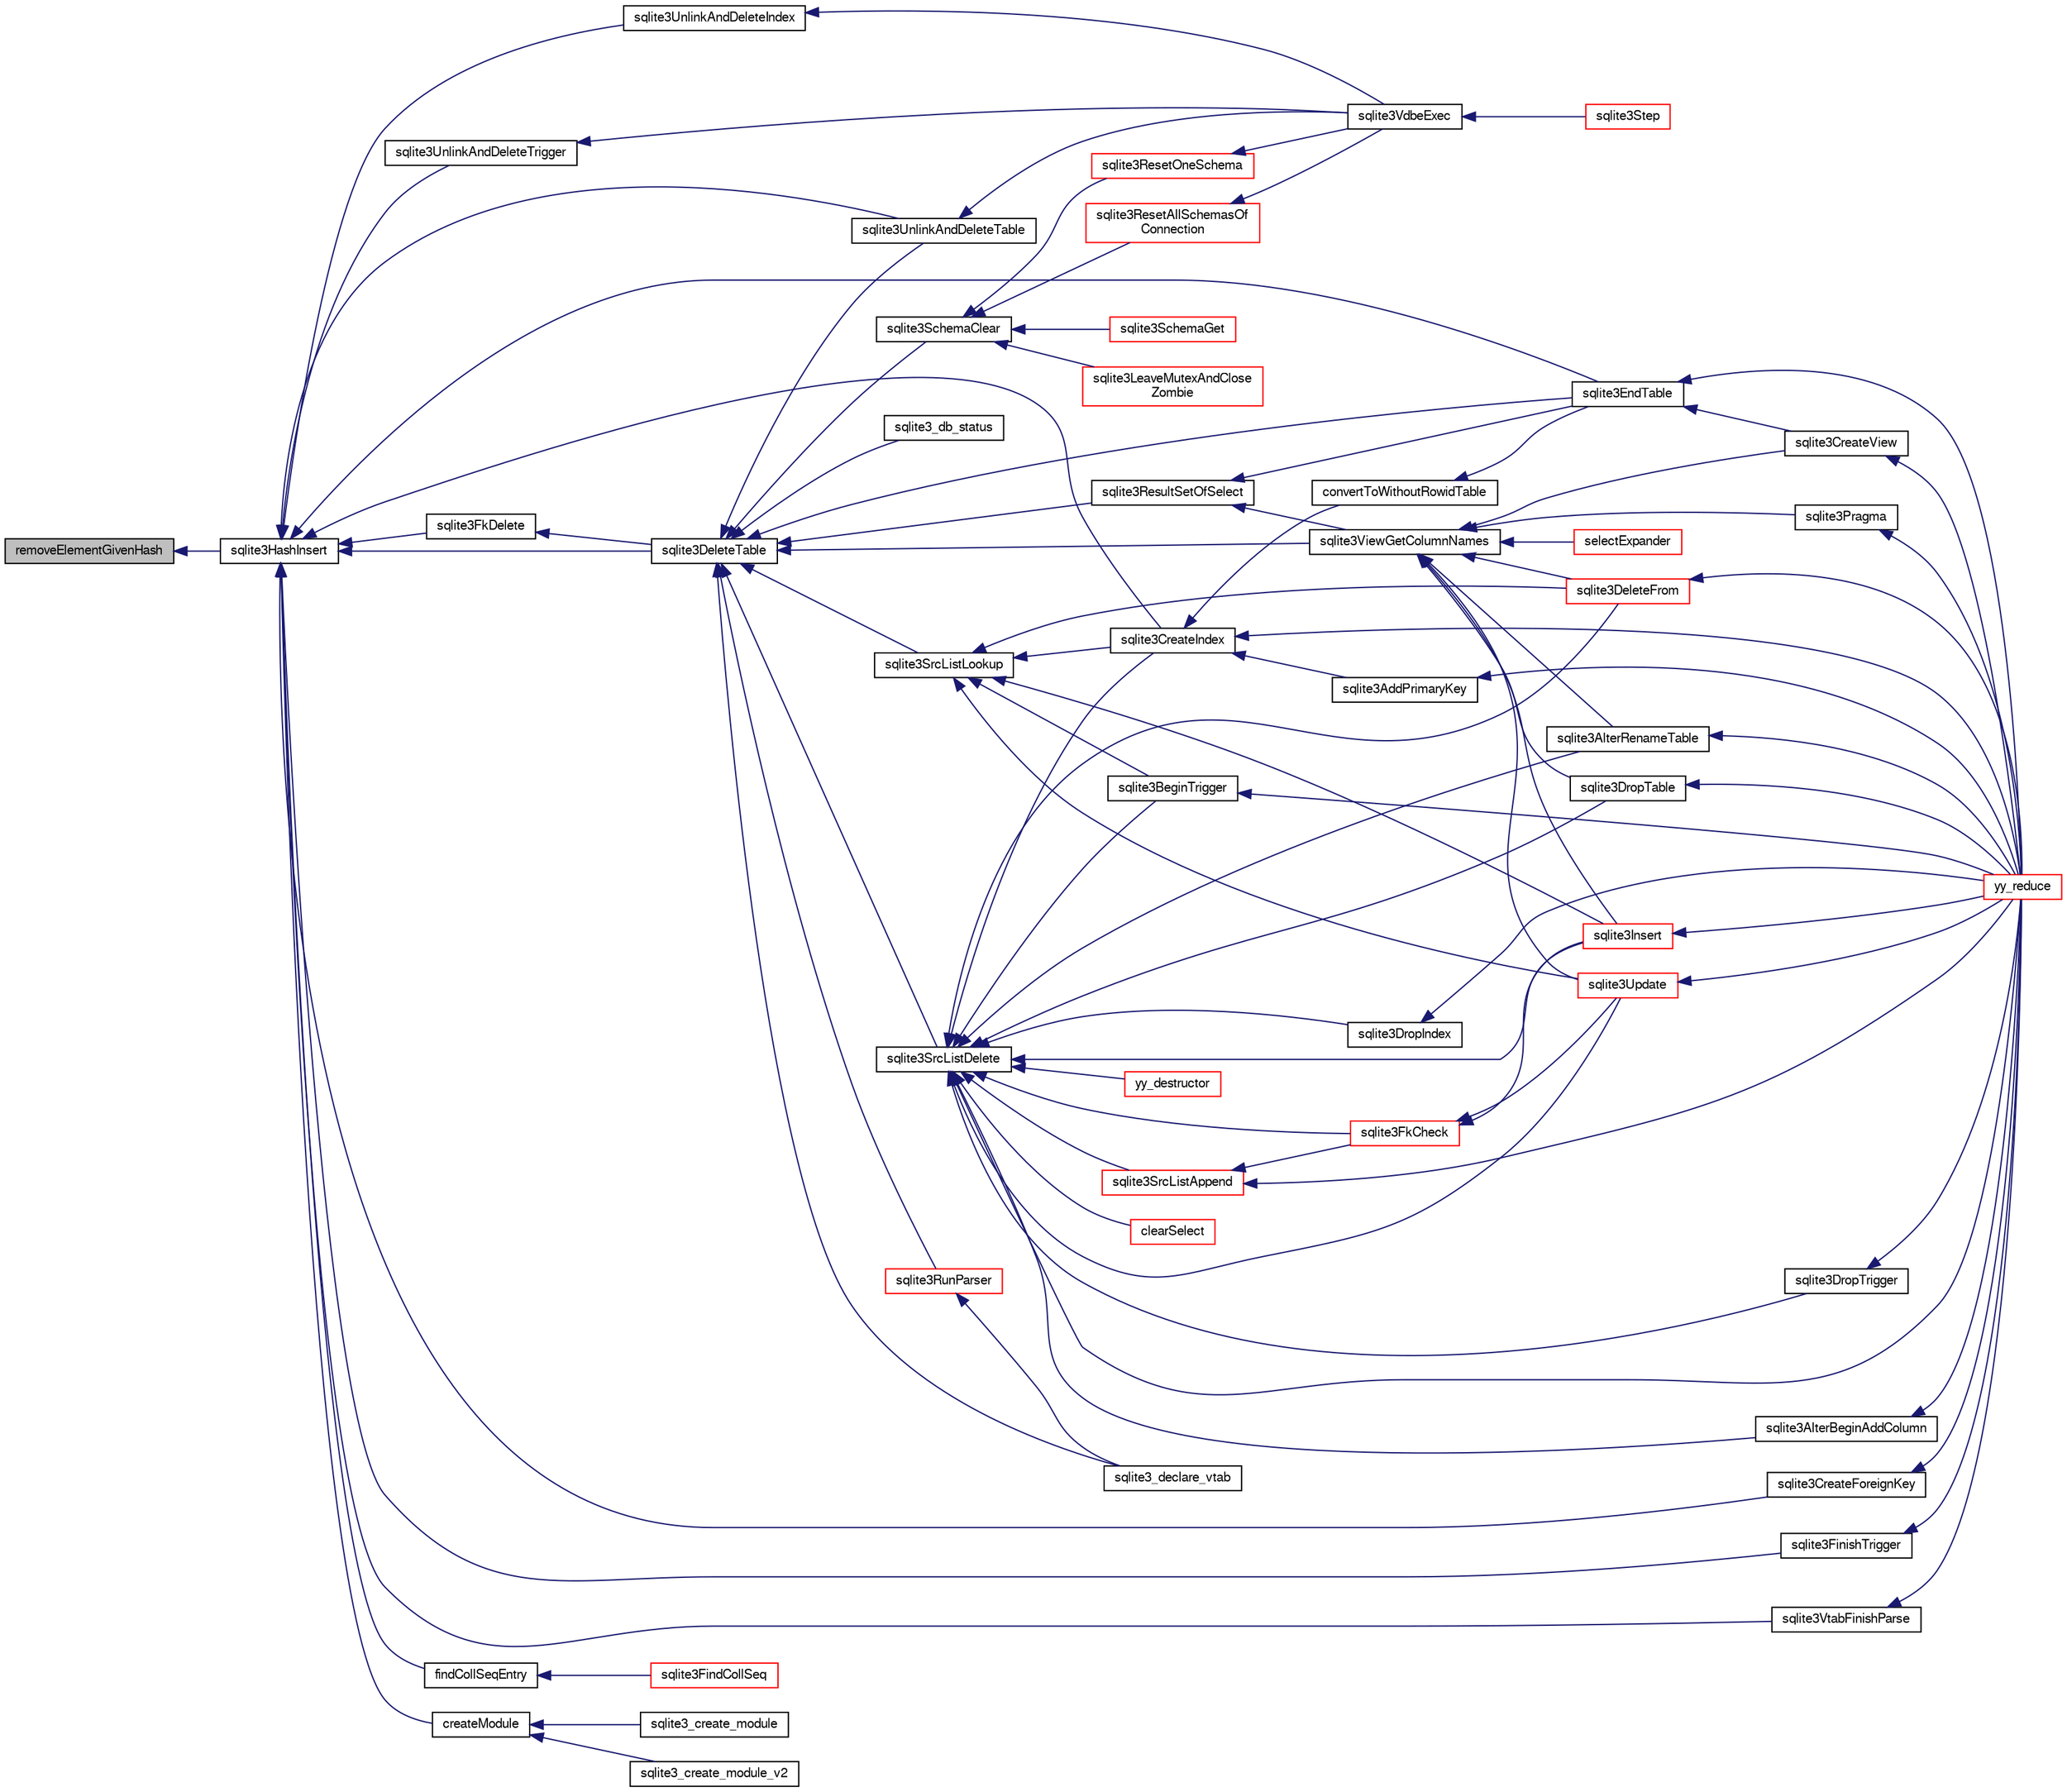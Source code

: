 digraph "removeElementGivenHash"
{
  edge [fontname="FreeSans",fontsize="10",labelfontname="FreeSans",labelfontsize="10"];
  node [fontname="FreeSans",fontsize="10",shape=record];
  rankdir="LR";
  Node262730 [label="removeElementGivenHash",height=0.2,width=0.4,color="black", fillcolor="grey75", style="filled", fontcolor="black"];
  Node262730 -> Node262731 [dir="back",color="midnightblue",fontsize="10",style="solid",fontname="FreeSans"];
  Node262731 [label="sqlite3HashInsert",height=0.2,width=0.4,color="black", fillcolor="white", style="filled",URL="$sqlite3_8c.html#aebbc6c13b3c139d5f3463938f441da3d"];
  Node262731 -> Node262732 [dir="back",color="midnightblue",fontsize="10",style="solid",fontname="FreeSans"];
  Node262732 [label="sqlite3UnlinkAndDeleteIndex",height=0.2,width=0.4,color="black", fillcolor="white", style="filled",URL="$sqlite3_8c.html#a889f2dcb438c56db37a6d61e9f25e244"];
  Node262732 -> Node262733 [dir="back",color="midnightblue",fontsize="10",style="solid",fontname="FreeSans"];
  Node262733 [label="sqlite3VdbeExec",height=0.2,width=0.4,color="black", fillcolor="white", style="filled",URL="$sqlite3_8c.html#a8ce40a614bdc56719c4d642b1e4dfb21"];
  Node262733 -> Node262734 [dir="back",color="midnightblue",fontsize="10",style="solid",fontname="FreeSans"];
  Node262734 [label="sqlite3Step",height=0.2,width=0.4,color="red", fillcolor="white", style="filled",URL="$sqlite3_8c.html#a3f2872e873e2758a4beedad1d5113554"];
  Node262731 -> Node262861 [dir="back",color="midnightblue",fontsize="10",style="solid",fontname="FreeSans"];
  Node262861 [label="sqlite3DeleteTable",height=0.2,width=0.4,color="black", fillcolor="white", style="filled",URL="$sqlite3_8c.html#a7fd3d507375a381a3807f92735318973"];
  Node262861 -> Node262862 [dir="back",color="midnightblue",fontsize="10",style="solid",fontname="FreeSans"];
  Node262862 [label="sqlite3_db_status",height=0.2,width=0.4,color="black", fillcolor="white", style="filled",URL="$sqlite3_8h.html#ab64e8333313ee2e44116842711818940"];
  Node262861 -> Node262863 [dir="back",color="midnightblue",fontsize="10",style="solid",fontname="FreeSans"];
  Node262863 [label="sqlite3UnlinkAndDeleteTable",height=0.2,width=0.4,color="black", fillcolor="white", style="filled",URL="$sqlite3_8c.html#a9733677716a49de464f86fff164e9a1b"];
  Node262863 -> Node262733 [dir="back",color="midnightblue",fontsize="10",style="solid",fontname="FreeSans"];
  Node262861 -> Node262775 [dir="back",color="midnightblue",fontsize="10",style="solid",fontname="FreeSans"];
  Node262775 [label="sqlite3EndTable",height=0.2,width=0.4,color="black", fillcolor="white", style="filled",URL="$sqlite3_8c.html#a7b5f2c66c0f0b6f819d970ca389768b0"];
  Node262775 -> Node262776 [dir="back",color="midnightblue",fontsize="10",style="solid",fontname="FreeSans"];
  Node262776 [label="sqlite3CreateView",height=0.2,width=0.4,color="black", fillcolor="white", style="filled",URL="$sqlite3_8c.html#a9d85cb00ff71dee5cd9a019503a6982e"];
  Node262776 -> Node262763 [dir="back",color="midnightblue",fontsize="10",style="solid",fontname="FreeSans"];
  Node262763 [label="yy_reduce",height=0.2,width=0.4,color="red", fillcolor="white", style="filled",URL="$sqlite3_8c.html#a7c419a9b25711c666a9a2449ef377f14"];
  Node262775 -> Node262763 [dir="back",color="midnightblue",fontsize="10",style="solid",fontname="FreeSans"];
  Node262861 -> Node262810 [dir="back",color="midnightblue",fontsize="10",style="solid",fontname="FreeSans"];
  Node262810 [label="sqlite3ViewGetColumnNames",height=0.2,width=0.4,color="black", fillcolor="white", style="filled",URL="$sqlite3_8c.html#aebc7cd8d9e2bd174ae0a60363d3f6ce8"];
  Node262810 -> Node262769 [dir="back",color="midnightblue",fontsize="10",style="solid",fontname="FreeSans"];
  Node262769 [label="sqlite3AlterRenameTable",height=0.2,width=0.4,color="black", fillcolor="white", style="filled",URL="$sqlite3_8c.html#aa5cfdb507ff74e559f2efb0318c96d2c"];
  Node262769 -> Node262763 [dir="back",color="midnightblue",fontsize="10",style="solid",fontname="FreeSans"];
  Node262810 -> Node262776 [dir="back",color="midnightblue",fontsize="10",style="solid",fontname="FreeSans"];
  Node262810 -> Node262771 [dir="back",color="midnightblue",fontsize="10",style="solid",fontname="FreeSans"];
  Node262771 [label="sqlite3DropTable",height=0.2,width=0.4,color="black", fillcolor="white", style="filled",URL="$sqlite3_8c.html#a5534f77364b5568783c0e50db3c9defb"];
  Node262771 -> Node262763 [dir="back",color="midnightblue",fontsize="10",style="solid",fontname="FreeSans"];
  Node262810 -> Node262778 [dir="back",color="midnightblue",fontsize="10",style="solid",fontname="FreeSans"];
  Node262778 [label="sqlite3DeleteFrom",height=0.2,width=0.4,color="red", fillcolor="white", style="filled",URL="$sqlite3_8c.html#ab9b4b45349188b49eabb23f94608a091"];
  Node262778 -> Node262763 [dir="back",color="midnightblue",fontsize="10",style="solid",fontname="FreeSans"];
  Node262810 -> Node262787 [dir="back",color="midnightblue",fontsize="10",style="solid",fontname="FreeSans"];
  Node262787 [label="sqlite3Insert",height=0.2,width=0.4,color="red", fillcolor="white", style="filled",URL="$sqlite3_8c.html#a5b17c9c2000bae6bdff8e6be48d7dc2b"];
  Node262787 -> Node262763 [dir="back",color="midnightblue",fontsize="10",style="solid",fontname="FreeSans"];
  Node262810 -> Node262811 [dir="back",color="midnightblue",fontsize="10",style="solid",fontname="FreeSans"];
  Node262811 [label="sqlite3Pragma",height=0.2,width=0.4,color="black", fillcolor="white", style="filled",URL="$sqlite3_8c.html#a111391370f58f8e6a6eca51fd34d62ed"];
  Node262811 -> Node262763 [dir="back",color="midnightblue",fontsize="10",style="solid",fontname="FreeSans"];
  Node262810 -> Node262794 [dir="back",color="midnightblue",fontsize="10",style="solid",fontname="FreeSans"];
  Node262794 [label="selectExpander",height=0.2,width=0.4,color="red", fillcolor="white", style="filled",URL="$sqlite3_8c.html#abee977318fbf74531340c6e41b0ca953"];
  Node262810 -> Node262788 [dir="back",color="midnightblue",fontsize="10",style="solid",fontname="FreeSans"];
  Node262788 [label="sqlite3Update",height=0.2,width=0.4,color="red", fillcolor="white", style="filled",URL="$sqlite3_8c.html#ac5aa67c46e8cc8174566fabe6809fafa"];
  Node262788 -> Node262763 [dir="back",color="midnightblue",fontsize="10",style="solid",fontname="FreeSans"];
  Node262861 -> Node262864 [dir="back",color="midnightblue",fontsize="10",style="solid",fontname="FreeSans"];
  Node262864 [label="sqlite3SrcListDelete",height=0.2,width=0.4,color="black", fillcolor="white", style="filled",URL="$sqlite3_8c.html#acc250a3e5e7fd8889a16a9f28e3e7312"];
  Node262864 -> Node262769 [dir="back",color="midnightblue",fontsize="10",style="solid",fontname="FreeSans"];
  Node262864 -> Node262770 [dir="back",color="midnightblue",fontsize="10",style="solid",fontname="FreeSans"];
  Node262770 [label="sqlite3AlterBeginAddColumn",height=0.2,width=0.4,color="black", fillcolor="white", style="filled",URL="$sqlite3_8c.html#a884f7bc342f8753d938ae1f1b9157d2d"];
  Node262770 -> Node262763 [dir="back",color="midnightblue",fontsize="10",style="solid",fontname="FreeSans"];
  Node262864 -> Node262771 [dir="back",color="midnightblue",fontsize="10",style="solid",fontname="FreeSans"];
  Node262864 -> Node262772 [dir="back",color="midnightblue",fontsize="10",style="solid",fontname="FreeSans"];
  Node262772 [label="sqlite3CreateIndex",height=0.2,width=0.4,color="black", fillcolor="white", style="filled",URL="$sqlite3_8c.html#a8dbe5e590ab6c58a8c45f34f7c81e825"];
  Node262772 -> Node262773 [dir="back",color="midnightblue",fontsize="10",style="solid",fontname="FreeSans"];
  Node262773 [label="sqlite3AddPrimaryKey",height=0.2,width=0.4,color="black", fillcolor="white", style="filled",URL="$sqlite3_8c.html#af2b0672c3379d2a7d927d210ae0ade62"];
  Node262773 -> Node262763 [dir="back",color="midnightblue",fontsize="10",style="solid",fontname="FreeSans"];
  Node262772 -> Node262774 [dir="back",color="midnightblue",fontsize="10",style="solid",fontname="FreeSans"];
  Node262774 [label="convertToWithoutRowidTable",height=0.2,width=0.4,color="black", fillcolor="white", style="filled",URL="$sqlite3_8c.html#a0d41effc4e4a0ba740429a08f6747313"];
  Node262774 -> Node262775 [dir="back",color="midnightblue",fontsize="10",style="solid",fontname="FreeSans"];
  Node262772 -> Node262763 [dir="back",color="midnightblue",fontsize="10",style="solid",fontname="FreeSans"];
  Node262864 -> Node262857 [dir="back",color="midnightblue",fontsize="10",style="solid",fontname="FreeSans"];
  Node262857 [label="sqlite3DropIndex",height=0.2,width=0.4,color="black", fillcolor="white", style="filled",URL="$sqlite3_8c.html#a3ffd2536f34a0cf6d427710b06b71e83"];
  Node262857 -> Node262763 [dir="back",color="midnightblue",fontsize="10",style="solid",fontname="FreeSans"];
  Node262864 -> Node262865 [dir="back",color="midnightblue",fontsize="10",style="solid",fontname="FreeSans"];
  Node262865 [label="sqlite3SrcListAppend",height=0.2,width=0.4,color="red", fillcolor="white", style="filled",URL="$sqlite3_8c.html#a2d72a77bc508ef9a3e4a7f9af34d4fce"];
  Node262865 -> Node262807 [dir="back",color="midnightblue",fontsize="10",style="solid",fontname="FreeSans"];
  Node262807 [label="sqlite3FkCheck",height=0.2,width=0.4,color="red", fillcolor="white", style="filled",URL="$sqlite3_8c.html#aa38fb76c7d6f48f19772877a41703b92"];
  Node262807 -> Node262787 [dir="back",color="midnightblue",fontsize="10",style="solid",fontname="FreeSans"];
  Node262807 -> Node262788 [dir="back",color="midnightblue",fontsize="10",style="solid",fontname="FreeSans"];
  Node262865 -> Node262763 [dir="back",color="midnightblue",fontsize="10",style="solid",fontname="FreeSans"];
  Node262864 -> Node262778 [dir="back",color="midnightblue",fontsize="10",style="solid",fontname="FreeSans"];
  Node262864 -> Node262807 [dir="back",color="midnightblue",fontsize="10",style="solid",fontname="FreeSans"];
  Node262864 -> Node262787 [dir="back",color="midnightblue",fontsize="10",style="solid",fontname="FreeSans"];
  Node262864 -> Node262871 [dir="back",color="midnightblue",fontsize="10",style="solid",fontname="FreeSans"];
  Node262871 [label="clearSelect",height=0.2,width=0.4,color="red", fillcolor="white", style="filled",URL="$sqlite3_8c.html#ac083bac4f2f02c26aa02fc24ca8c2dd9"];
  Node262864 -> Node262791 [dir="back",color="midnightblue",fontsize="10",style="solid",fontname="FreeSans"];
  Node262791 [label="sqlite3BeginTrigger",height=0.2,width=0.4,color="black", fillcolor="white", style="filled",URL="$sqlite3_8c.html#ac20a731dbd52edec68a09962c7f39a4c"];
  Node262791 -> Node262763 [dir="back",color="midnightblue",fontsize="10",style="solid",fontname="FreeSans"];
  Node262864 -> Node262858 [dir="back",color="midnightblue",fontsize="10",style="solid",fontname="FreeSans"];
  Node262858 [label="sqlite3DropTrigger",height=0.2,width=0.4,color="black", fillcolor="white", style="filled",URL="$sqlite3_8c.html#affdf1dd65e331b06feaef6ff8636305f"];
  Node262858 -> Node262763 [dir="back",color="midnightblue",fontsize="10",style="solid",fontname="FreeSans"];
  Node262864 -> Node262788 [dir="back",color="midnightblue",fontsize="10",style="solid",fontname="FreeSans"];
  Node262864 -> Node262896 [dir="back",color="midnightblue",fontsize="10",style="solid",fontname="FreeSans"];
  Node262896 [label="yy_destructor",height=0.2,width=0.4,color="red", fillcolor="white", style="filled",URL="$sqlite3_8c.html#afca0f0d2a9c0e0ca0625382394fa060e"];
  Node262864 -> Node262763 [dir="back",color="midnightblue",fontsize="10",style="solid",fontname="FreeSans"];
  Node262861 -> Node262941 [dir="back",color="midnightblue",fontsize="10",style="solid",fontname="FreeSans"];
  Node262941 [label="sqlite3SchemaClear",height=0.2,width=0.4,color="black", fillcolor="white", style="filled",URL="$sqlite3_8c.html#a927c603430267e42c56ab38ca221322a"];
  Node262941 -> Node262942 [dir="back",color="midnightblue",fontsize="10",style="solid",fontname="FreeSans"];
  Node262942 [label="sqlite3ResetOneSchema",height=0.2,width=0.4,color="red", fillcolor="white", style="filled",URL="$sqlite3_8c.html#aae32656cb46c5449ae7c53fc8aa27887"];
  Node262942 -> Node262733 [dir="back",color="midnightblue",fontsize="10",style="solid",fontname="FreeSans"];
  Node262941 -> Node262944 [dir="back",color="midnightblue",fontsize="10",style="solid",fontname="FreeSans"];
  Node262944 [label="sqlite3ResetAllSchemasOf\lConnection",height=0.2,width=0.4,color="red", fillcolor="white", style="filled",URL="$sqlite3_8c.html#a2fc0d7e9d7e688a2a81ea4775dd12e33"];
  Node262944 -> Node262733 [dir="back",color="midnightblue",fontsize="10",style="solid",fontname="FreeSans"];
  Node262941 -> Node262972 [dir="back",color="midnightblue",fontsize="10",style="solid",fontname="FreeSans"];
  Node262972 [label="sqlite3SchemaGet",height=0.2,width=0.4,color="red", fillcolor="white", style="filled",URL="$sqlite3_8c.html#aea657029436ec374cbd09f8cc2747169"];
  Node262941 -> Node262961 [dir="back",color="midnightblue",fontsize="10",style="solid",fontname="FreeSans"];
  Node262961 [label="sqlite3LeaveMutexAndClose\lZombie",height=0.2,width=0.4,color="red", fillcolor="white", style="filled",URL="$sqlite3_8c.html#afe3a37c29dcb0fe9fc15fe07a3976f59"];
  Node262861 -> Node262777 [dir="back",color="midnightblue",fontsize="10",style="solid",fontname="FreeSans"];
  Node262777 [label="sqlite3SrcListLookup",height=0.2,width=0.4,color="black", fillcolor="white", style="filled",URL="$sqlite3_8c.html#a6354fab5d5d3aa8a721e43d480c16701"];
  Node262777 -> Node262772 [dir="back",color="midnightblue",fontsize="10",style="solid",fontname="FreeSans"];
  Node262777 -> Node262778 [dir="back",color="midnightblue",fontsize="10",style="solid",fontname="FreeSans"];
  Node262777 -> Node262787 [dir="back",color="midnightblue",fontsize="10",style="solid",fontname="FreeSans"];
  Node262777 -> Node262791 [dir="back",color="midnightblue",fontsize="10",style="solid",fontname="FreeSans"];
  Node262777 -> Node262788 [dir="back",color="midnightblue",fontsize="10",style="solid",fontname="FreeSans"];
  Node262861 -> Node262809 [dir="back",color="midnightblue",fontsize="10",style="solid",fontname="FreeSans"];
  Node262809 [label="sqlite3ResultSetOfSelect",height=0.2,width=0.4,color="black", fillcolor="white", style="filled",URL="$sqlite3_8c.html#ade35a86757654a36498d74152aa2fda8"];
  Node262809 -> Node262775 [dir="back",color="midnightblue",fontsize="10",style="solid",fontname="FreeSans"];
  Node262809 -> Node262810 [dir="back",color="midnightblue",fontsize="10",style="solid",fontname="FreeSans"];
  Node262861 -> Node262930 [dir="back",color="midnightblue",fontsize="10",style="solid",fontname="FreeSans"];
  Node262930 [label="sqlite3_declare_vtab",height=0.2,width=0.4,color="black", fillcolor="white", style="filled",URL="$sqlite3_8h.html#a65393c41da76ae1470a7c7f4b4aca600"];
  Node262861 -> Node262899 [dir="back",color="midnightblue",fontsize="10",style="solid",fontname="FreeSans"];
  Node262899 [label="sqlite3RunParser",height=0.2,width=0.4,color="red", fillcolor="white", style="filled",URL="$sqlite3_8c.html#a174f16a9adcc64bf971bae4a5ffa3488"];
  Node262899 -> Node262930 [dir="back",color="midnightblue",fontsize="10",style="solid",fontname="FreeSans"];
  Node262731 -> Node262863 [dir="back",color="midnightblue",fontsize="10",style="solid",fontname="FreeSans"];
  Node262731 -> Node262775 [dir="back",color="midnightblue",fontsize="10",style="solid",fontname="FreeSans"];
  Node262731 -> Node262893 [dir="back",color="midnightblue",fontsize="10",style="solid",fontname="FreeSans"];
  Node262893 [label="sqlite3CreateForeignKey",height=0.2,width=0.4,color="black", fillcolor="white", style="filled",URL="$sqlite3_8c.html#a60425130ff4f583e63d3540525d3cd3a"];
  Node262893 -> Node262763 [dir="back",color="midnightblue",fontsize="10",style="solid",fontname="FreeSans"];
  Node262731 -> Node262772 [dir="back",color="midnightblue",fontsize="10",style="solid",fontname="FreeSans"];
  Node262731 -> Node262993 [dir="back",color="midnightblue",fontsize="10",style="solid",fontname="FreeSans"];
  Node262993 [label="findCollSeqEntry",height=0.2,width=0.4,color="black", fillcolor="white", style="filled",URL="$sqlite3_8c.html#aaf9ae07c81dca508e137b5880e94aa98"];
  Node262993 -> Node262994 [dir="back",color="midnightblue",fontsize="10",style="solid",fontname="FreeSans"];
  Node262994 [label="sqlite3FindCollSeq",height=0.2,width=0.4,color="red", fillcolor="white", style="filled",URL="$sqlite3_8c.html#ac4f91d39f24a6435de12698fdb16bc14"];
  Node262731 -> Node262935 [dir="back",color="midnightblue",fontsize="10",style="solid",fontname="FreeSans"];
  Node262935 [label="sqlite3FkDelete",height=0.2,width=0.4,color="black", fillcolor="white", style="filled",URL="$sqlite3_8c.html#a59a33da6c4e11d3f99b15eafdc01f013"];
  Node262935 -> Node262861 [dir="back",color="midnightblue",fontsize="10",style="solid",fontname="FreeSans"];
  Node262731 -> Node262909 [dir="back",color="midnightblue",fontsize="10",style="solid",fontname="FreeSans"];
  Node262909 [label="sqlite3FinishTrigger",height=0.2,width=0.4,color="black", fillcolor="white", style="filled",URL="$sqlite3_8c.html#a15231afa0ac739363aee4cdb88380886"];
  Node262909 -> Node262763 [dir="back",color="midnightblue",fontsize="10",style="solid",fontname="FreeSans"];
  Node262731 -> Node262973 [dir="back",color="midnightblue",fontsize="10",style="solid",fontname="FreeSans"];
  Node262973 [label="sqlite3UnlinkAndDeleteTrigger",height=0.2,width=0.4,color="black", fillcolor="white", style="filled",URL="$sqlite3_8c.html#aa779646f1e1667b589b01dd8b494a53c"];
  Node262973 -> Node262733 [dir="back",color="midnightblue",fontsize="10",style="solid",fontname="FreeSans"];
  Node262731 -> Node263037 [dir="back",color="midnightblue",fontsize="10",style="solid",fontname="FreeSans"];
  Node263037 [label="createModule",height=0.2,width=0.4,color="black", fillcolor="white", style="filled",URL="$sqlite3_8c.html#a77134e0947164db4ca98b4b516bfdf6b"];
  Node263037 -> Node263038 [dir="back",color="midnightblue",fontsize="10",style="solid",fontname="FreeSans"];
  Node263038 [label="sqlite3_create_module",height=0.2,width=0.4,color="black", fillcolor="white", style="filled",URL="$sqlite3_8h.html#ac1c2da392b14a7bba8cc7605d56438d0"];
  Node263037 -> Node263039 [dir="back",color="midnightblue",fontsize="10",style="solid",fontname="FreeSans"];
  Node263039 [label="sqlite3_create_module_v2",height=0.2,width=0.4,color="black", fillcolor="white", style="filled",URL="$sqlite3_8h.html#a293bb76c4e725c89ea93dde3ffa0c665"];
  Node262731 -> Node262910 [dir="back",color="midnightblue",fontsize="10",style="solid",fontname="FreeSans"];
  Node262910 [label="sqlite3VtabFinishParse",height=0.2,width=0.4,color="black", fillcolor="white", style="filled",URL="$sqlite3_8c.html#a31979f7a03df3cc53c4189dd1f3ea24c"];
  Node262910 -> Node262763 [dir="back",color="midnightblue",fontsize="10",style="solid",fontname="FreeSans"];
}
